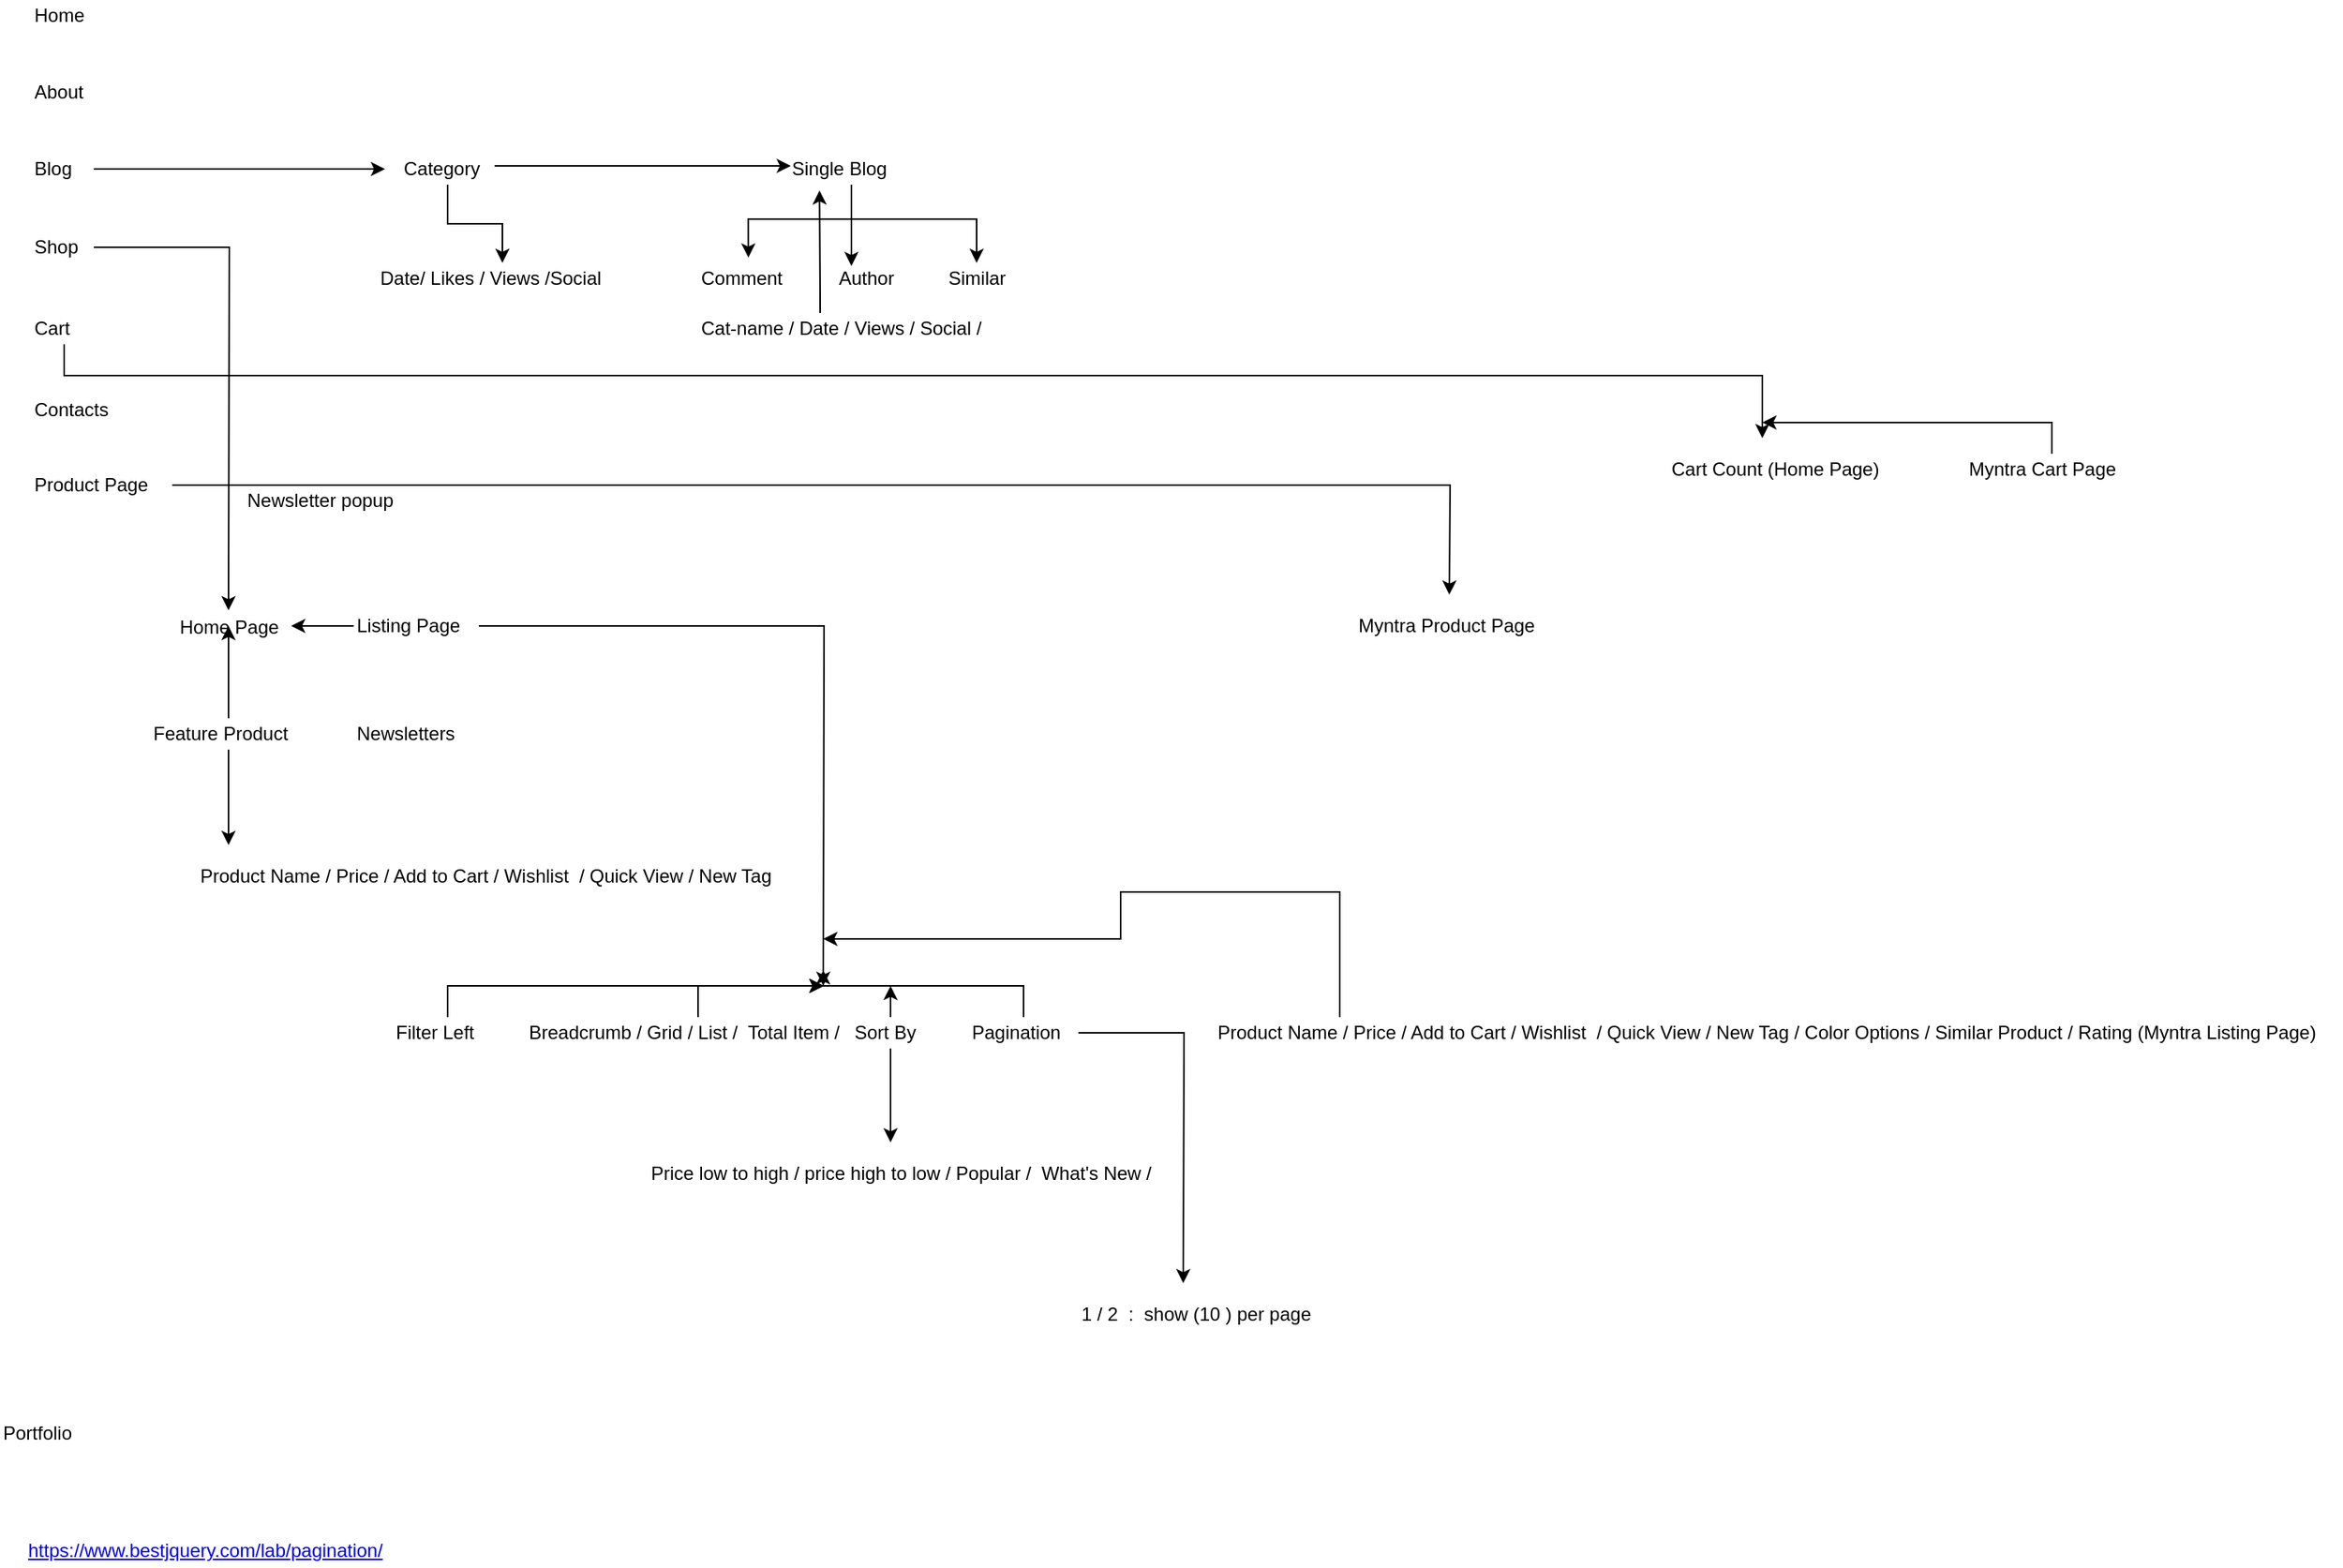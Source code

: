 <mxfile version="12.2.7" type="device" pages="1"><diagram id="MfmGky1GcZJtnm-PhoVR" name="Page-1"><mxGraphModel dx="1648" dy="780" grid="1" gridSize="10" guides="1" tooltips="1" connect="1" arrows="1" fold="1" page="1" pageScale="1" pageWidth="850" pageHeight="1100" math="0" shadow="0"><root><mxCell id="0"/><mxCell id="1" parent="0"/><mxCell id="YLkKvS7lNuS4yfmBoumW-2" value="Home&lt;br&gt;" style="text;html=1;resizable=0;points=[];autosize=1;align=left;verticalAlign=top;spacingTop=-4;" parent="1" vertex="1"><mxGeometry x="54" y="90" width="50" height="20" as="geometry"/></mxCell><mxCell id="YLkKvS7lNuS4yfmBoumW-4" value="About&lt;br&gt;" style="text;html=1;resizable=0;points=[];autosize=1;align=left;verticalAlign=top;spacingTop=-4;" parent="1" vertex="1"><mxGeometry x="54" y="139" width="50" height="20" as="geometry"/></mxCell><mxCell id="YLkKvS7lNuS4yfmBoumW-7" style="edgeStyle=orthogonalEdgeStyle;rounded=0;orthogonalLoop=1;jettySize=auto;html=1;" parent="1" source="YLkKvS7lNuS4yfmBoumW-5" edge="1"><mxGeometry relative="1" as="geometry"><mxPoint x="280" y="198" as="targetPoint"/></mxGeometry></mxCell><mxCell id="YLkKvS7lNuS4yfmBoumW-5" value="Blog&lt;br&gt;" style="text;html=1;resizable=0;points=[];autosize=1;align=left;verticalAlign=top;spacingTop=-4;" parent="1" vertex="1"><mxGeometry x="54" y="188" width="40" height="20" as="geometry"/></mxCell><mxCell id="YLkKvS7lNuS4yfmBoumW-31" style="edgeStyle=orthogonalEdgeStyle;rounded=0;orthogonalLoop=1;jettySize=auto;html=1;" parent="1" source="YLkKvS7lNuS4yfmBoumW-6" edge="1"><mxGeometry relative="1" as="geometry"><mxPoint x="180" y="480" as="targetPoint"/></mxGeometry></mxCell><mxCell id="YLkKvS7lNuS4yfmBoumW-32" value="Home Page&lt;br&gt;" style="text;html=1;resizable=0;points=[];align=center;verticalAlign=middle;labelBackgroundColor=#ffffff;" parent="YLkKvS7lNuS4yfmBoumW-31" vertex="1" connectable="0"><mxGeometry x="0.685" y="5" relative="1" as="geometry"><mxPoint x="-5" y="60.5" as="offset"/></mxGeometry></mxCell><mxCell id="YLkKvS7lNuS4yfmBoumW-6" value="Shop&lt;br&gt;" style="text;html=1;resizable=0;points=[];autosize=1;align=left;verticalAlign=top;spacingTop=-4;" parent="1" vertex="1"><mxGeometry x="54" y="238" width="40" height="20" as="geometry"/></mxCell><mxCell id="YLkKvS7lNuS4yfmBoumW-9" style="edgeStyle=orthogonalEdgeStyle;rounded=0;orthogonalLoop=1;jettySize=auto;html=1;entryX=0.016;entryY=0.4;entryDx=0;entryDy=0;entryPerimeter=0;" parent="1" source="YLkKvS7lNuS4yfmBoumW-8" target="YLkKvS7lNuS4yfmBoumW-10" edge="1"><mxGeometry relative="1" as="geometry"><mxPoint x="410" y="198" as="targetPoint"/><Array as="points"><mxPoint x="390" y="196"/><mxPoint x="390" y="196"/></Array></mxGeometry></mxCell><mxCell id="YLkKvS7lNuS4yfmBoumW-25" style="edgeStyle=orthogonalEdgeStyle;rounded=0;orthogonalLoop=1;jettySize=auto;html=1;" parent="1" source="YLkKvS7lNuS4yfmBoumW-8" target="YLkKvS7lNuS4yfmBoumW-23" edge="1"><mxGeometry relative="1" as="geometry"/></mxCell><mxCell id="YLkKvS7lNuS4yfmBoumW-8" value="Category&lt;br&gt;" style="text;html=1;resizable=0;points=[];autosize=1;align=left;verticalAlign=top;spacingTop=-4;" parent="1" vertex="1"><mxGeometry x="290" y="188" width="60" height="20" as="geometry"/></mxCell><mxCell id="YLkKvS7lNuS4yfmBoumW-11" style="edgeStyle=orthogonalEdgeStyle;rounded=0;orthogonalLoop=1;jettySize=auto;html=1;" parent="1" source="YLkKvS7lNuS4yfmBoumW-10" edge="1"><mxGeometry relative="1" as="geometry"><mxPoint x="578" y="260" as="targetPoint"/></mxGeometry></mxCell><mxCell id="YLkKvS7lNuS4yfmBoumW-19" style="edgeStyle=orthogonalEdgeStyle;rounded=0;orthogonalLoop=1;jettySize=auto;html=1;" parent="1" source="YLkKvS7lNuS4yfmBoumW-10" target="YLkKvS7lNuS4yfmBoumW-14" edge="1"><mxGeometry relative="1" as="geometry"><Array as="points"><mxPoint x="578" y="230"/><mxPoint x="658" y="230"/></Array></mxGeometry></mxCell><mxCell id="YLkKvS7lNuS4yfmBoumW-20" style="edgeStyle=orthogonalEdgeStyle;rounded=0;orthogonalLoop=1;jettySize=auto;html=1;entryX=0.353;entryY=-0.171;entryDx=0;entryDy=0;entryPerimeter=0;" parent="1" source="YLkKvS7lNuS4yfmBoumW-10" edge="1"><mxGeometry relative="1" as="geometry"><mxPoint x="512.143" y="254.571" as="targetPoint"/><Array as="points"><mxPoint x="578" y="230"/><mxPoint x="512" y="230"/></Array></mxGeometry></mxCell><mxCell id="YLkKvS7lNuS4yfmBoumW-10" value="Single Blog&lt;br&gt;" style="text;html=1;resizable=0;points=[];autosize=1;align=left;verticalAlign=top;spacingTop=-4;" parent="1" vertex="1"><mxGeometry x="538" y="188" width="80" height="20" as="geometry"/></mxCell><mxCell id="YLkKvS7lNuS4yfmBoumW-12" value="Comment&lt;br&gt;" style="text;html=1;resizable=0;points=[];autosize=1;align=left;verticalAlign=top;spacingTop=-4;" parent="1" vertex="1"><mxGeometry x="480" y="258" width="70" height="20" as="geometry"/></mxCell><mxCell id="YLkKvS7lNuS4yfmBoumW-13" value="Author&lt;br&gt;" style="text;html=1;resizable=0;points=[];autosize=1;align=left;verticalAlign=top;spacingTop=-4;" parent="1" vertex="1"><mxGeometry x="568" y="258" width="50" height="20" as="geometry"/></mxCell><mxCell id="YLkKvS7lNuS4yfmBoumW-14" value="Similar&lt;br&gt;" style="text;html=1;resizable=0;points=[];autosize=1;align=left;verticalAlign=top;spacingTop=-4;" parent="1" vertex="1"><mxGeometry x="638" y="258" width="50" height="20" as="geometry"/></mxCell><mxCell id="YLkKvS7lNuS4yfmBoumW-22" value="Contacts&lt;br&gt;" style="text;html=1;resizable=0;points=[];autosize=1;align=left;verticalAlign=top;spacingTop=-4;" parent="1" vertex="1"><mxGeometry x="54" y="342" width="60" height="20" as="geometry"/></mxCell><mxCell id="YLkKvS7lNuS4yfmBoumW-23" value="Date/ Likes / Views /Social" style="text;html=1;resizable=0;points=[];autosize=1;align=left;verticalAlign=top;spacingTop=-4;" parent="1" vertex="1"><mxGeometry x="275" y="258" width="160" height="20" as="geometry"/></mxCell><mxCell id="YLkKvS7lNuS4yfmBoumW-27" style="edgeStyle=orthogonalEdgeStyle;rounded=0;orthogonalLoop=1;jettySize=auto;html=1;entryX=0.245;entryY=1.186;entryDx=0;entryDy=0;entryPerimeter=0;" parent="1" source="YLkKvS7lNuS4yfmBoumW-26" target="YLkKvS7lNuS4yfmBoumW-10" edge="1"><mxGeometry relative="1" as="geometry"><Array as="points"><mxPoint x="558" y="280"/><mxPoint x="558" y="280"/></Array></mxGeometry></mxCell><mxCell id="YLkKvS7lNuS4yfmBoumW-26" value="Cat-name / Date / Views / Social /&amp;nbsp;" style="text;html=1;resizable=0;points=[];autosize=1;align=left;verticalAlign=top;spacingTop=-4;" parent="1" vertex="1"><mxGeometry x="480" y="290" width="200" height="20" as="geometry"/></mxCell><mxCell id="YLkKvS7lNuS4yfmBoumW-66" style="edgeStyle=orthogonalEdgeStyle;rounded=0;orthogonalLoop=1;jettySize=auto;html=1;" parent="1" source="YLkKvS7lNuS4yfmBoumW-28" edge="1"><mxGeometry relative="1" as="geometry"><mxPoint x="1160" y="370" as="targetPoint"/><Array as="points"><mxPoint x="75" y="330"/><mxPoint x="1160" y="330"/></Array></mxGeometry></mxCell><mxCell id="YLkKvS7lNuS4yfmBoumW-28" value="Cart&lt;br&gt;" style="text;html=1;resizable=0;points=[];autosize=1;align=left;verticalAlign=top;spacingTop=-4;" parent="1" vertex="1"><mxGeometry x="54" y="290" width="40" height="20" as="geometry"/></mxCell><mxCell id="YLkKvS7lNuS4yfmBoumW-33" value="Newsletter popup&lt;br&gt;" style="text;html=1;resizable=0;points=[];autosize=1;align=left;verticalAlign=top;spacingTop=-4;" parent="1" vertex="1"><mxGeometry x="190" y="400" width="110" height="20" as="geometry"/></mxCell><mxCell id="YLkKvS7lNuS4yfmBoumW-36" style="edgeStyle=orthogonalEdgeStyle;rounded=0;orthogonalLoop=1;jettySize=auto;html=1;" parent="1" source="YLkKvS7lNuS4yfmBoumW-34" edge="1"><mxGeometry relative="1" as="geometry"><mxPoint x="180" y="490" as="targetPoint"/></mxGeometry></mxCell><mxCell id="YLkKvS7lNuS4yfmBoumW-38" style="edgeStyle=orthogonalEdgeStyle;rounded=0;orthogonalLoop=1;jettySize=auto;html=1;" parent="1" source="YLkKvS7lNuS4yfmBoumW-34" edge="1"><mxGeometry relative="1" as="geometry"><mxPoint x="180" y="630" as="targetPoint"/></mxGeometry></mxCell><mxCell id="YLkKvS7lNuS4yfmBoumW-34" value="Feature Product&lt;br&gt;" style="text;html=1;resizable=0;points=[];autosize=1;align=left;verticalAlign=top;spacingTop=-4;" parent="1" vertex="1"><mxGeometry x="130" y="549" width="100" height="20" as="geometry"/></mxCell><mxCell id="YLkKvS7lNuS4yfmBoumW-37" value="Newsletters&lt;br&gt;" style="text;html=1;resizable=0;points=[];autosize=1;align=left;verticalAlign=top;spacingTop=-4;" parent="1" vertex="1"><mxGeometry x="260" y="549" width="80" height="20" as="geometry"/></mxCell><mxCell id="YLkKvS7lNuS4yfmBoumW-39" value="Product Name / Price / Add to Cart / Wishlist&amp;nbsp; / Quick View / New Tag&lt;br&gt;" style="text;html=1;resizable=0;points=[];autosize=1;align=left;verticalAlign=top;spacingTop=-4;" parent="1" vertex="1"><mxGeometry x="160" y="640" width="380" height="20" as="geometry"/></mxCell><mxCell id="YLkKvS7lNuS4yfmBoumW-47" style="edgeStyle=orthogonalEdgeStyle;rounded=0;orthogonalLoop=1;jettySize=auto;html=1;" parent="1" source="YLkKvS7lNuS4yfmBoumW-40" edge="1"><mxGeometry relative="1" as="geometry"><mxPoint x="220" y="490" as="targetPoint"/></mxGeometry></mxCell><mxCell id="YLkKvS7lNuS4yfmBoumW-48" style="edgeStyle=orthogonalEdgeStyle;rounded=0;orthogonalLoop=1;jettySize=auto;html=1;" parent="1" source="YLkKvS7lNuS4yfmBoumW-40" edge="1"><mxGeometry relative="1" as="geometry"><mxPoint x="560" y="720" as="targetPoint"/></mxGeometry></mxCell><mxCell id="YLkKvS7lNuS4yfmBoumW-40" value="Listing Page&lt;br&gt;" style="text;html=1;resizable=0;points=[];autosize=1;align=left;verticalAlign=top;spacingTop=-4;" parent="1" vertex="1"><mxGeometry x="260" y="480" width="80" height="20" as="geometry"/></mxCell><mxCell id="YLkKvS7lNuS4yfmBoumW-59" style="edgeStyle=orthogonalEdgeStyle;rounded=0;orthogonalLoop=1;jettySize=auto;html=1;" parent="1" source="YLkKvS7lNuS4yfmBoumW-49" edge="1"><mxGeometry relative="1" as="geometry"><mxPoint x="560" y="720" as="targetPoint"/></mxGeometry></mxCell><mxCell id="YLkKvS7lNuS4yfmBoumW-49" value="Breadcrumb / Grid / List /&amp;nbsp; Total Item /&amp;nbsp;" style="text;html=1;resizable=0;points=[];autosize=1;align=left;verticalAlign=top;spacingTop=-4;" parent="1" vertex="1"><mxGeometry x="370" y="740" width="220" height="20" as="geometry"/></mxCell><mxCell id="YLkKvS7lNuS4yfmBoumW-51" style="edgeStyle=orthogonalEdgeStyle;rounded=0;orthogonalLoop=1;jettySize=auto;html=1;" parent="1" source="YLkKvS7lNuS4yfmBoumW-50" edge="1"><mxGeometry relative="1" as="geometry"><mxPoint x="603" y="820" as="targetPoint"/></mxGeometry></mxCell><mxCell id="YLkKvS7lNuS4yfmBoumW-61" style="edgeStyle=orthogonalEdgeStyle;rounded=0;orthogonalLoop=1;jettySize=auto;html=1;" parent="1" source="YLkKvS7lNuS4yfmBoumW-50" edge="1"><mxGeometry relative="1" as="geometry"><mxPoint x="603" y="720" as="targetPoint"/></mxGeometry></mxCell><mxCell id="YLkKvS7lNuS4yfmBoumW-50" value="Sort By&lt;br&gt;" style="text;html=1;resizable=0;points=[];autosize=1;align=left;verticalAlign=top;spacingTop=-4;" parent="1" vertex="1"><mxGeometry x="578" y="740" width="50" height="20" as="geometry"/></mxCell><mxCell id="YLkKvS7lNuS4yfmBoumW-52" value="Price low to high / price high to low / Popular /&amp;nbsp; What's New /&amp;nbsp;" style="text;html=1;resizable=0;points=[];autosize=1;align=left;verticalAlign=top;spacingTop=-4;" parent="1" vertex="1"><mxGeometry x="448" y="830" width="340" height="20" as="geometry"/></mxCell><mxCell id="YLkKvS7lNuS4yfmBoumW-55" style="edgeStyle=orthogonalEdgeStyle;rounded=0;orthogonalLoop=1;jettySize=auto;html=1;" parent="1" source="YLkKvS7lNuS4yfmBoumW-54" edge="1"><mxGeometry relative="1" as="geometry"><mxPoint x="790" y="910" as="targetPoint"/></mxGeometry></mxCell><mxCell id="YLkKvS7lNuS4yfmBoumW-60" style="edgeStyle=orthogonalEdgeStyle;rounded=0;orthogonalLoop=1;jettySize=auto;html=1;" parent="1" source="YLkKvS7lNuS4yfmBoumW-54" edge="1"><mxGeometry relative="1" as="geometry"><mxPoint x="560" y="710" as="targetPoint"/><Array as="points"><mxPoint x="688" y="720"/><mxPoint x="560" y="720"/></Array></mxGeometry></mxCell><mxCell id="YLkKvS7lNuS4yfmBoumW-54" value="Pagination&lt;br&gt;" style="text;html=1;resizable=0;points=[];autosize=1;align=left;verticalAlign=top;spacingTop=-4;" parent="1" vertex="1"><mxGeometry x="653" y="740" width="70" height="20" as="geometry"/></mxCell><mxCell id="YLkKvS7lNuS4yfmBoumW-56" value="1 / 2&amp;nbsp; :&amp;nbsp; show (10 ) per page" style="text;html=1;resizable=0;points=[];autosize=1;align=left;verticalAlign=top;spacingTop=-4;" parent="1" vertex="1"><mxGeometry x="723" y="920" width="160" height="20" as="geometry"/></mxCell><mxCell id="YLkKvS7lNuS4yfmBoumW-58" style="edgeStyle=orthogonalEdgeStyle;rounded=0;orthogonalLoop=1;jettySize=auto;html=1;" parent="1" source="YLkKvS7lNuS4yfmBoumW-57" edge="1"><mxGeometry relative="1" as="geometry"><mxPoint x="560" y="720" as="targetPoint"/><Array as="points"><mxPoint x="320" y="720"/></Array></mxGeometry></mxCell><mxCell id="YLkKvS7lNuS4yfmBoumW-57" value="Filter Left&lt;br&gt;" style="text;html=1;resizable=0;points=[];autosize=1;align=left;verticalAlign=top;spacingTop=-4;" parent="1" vertex="1"><mxGeometry x="285" y="740" width="70" height="20" as="geometry"/></mxCell><mxCell id="YLkKvS7lNuS4yfmBoumW-62" value="&lt;span style=&quot;color: rgba(0 , 0 , 0 , 0) ; font-family: monospace ; font-size: 0px&quot;&gt;%3CmxGraphModel%3E%3Croot%3E%3CmxCell%20id%3D%220%22%2F%3E%3CmxCell%20id%3D%221%22%20parent%3D%220%22%2F%3E%3CmxCell%20id%3D%222%22%20value%3D%22Product%20Name%20%2F%20Price%20%2F%20Add%20to%20Cart%20%2F%20Wishlist%26amp%3Bnbsp%3B%20%2F%20Quick%20View%20%2F%20New%20Tag%26lt%3Bbr%26gt%3B%22%20style%3D%22text%3Bhtml%3D1%3Bresizable%3D0%3Bpoints%3D%5B%5D%3Bautosize%3D1%3Balign%3Dleft%3BverticalAlign%3Dtop%3BspacingTop%3D-4%3B%22%20vertex%3D%221%22%20parent%3D%221%22%3E%3CmxGeometry%20x%3D%22160%22%20y%3D%22640%22%20width%3D%22380%22%20height%3D%2220%22%20as%3D%22geometry%22%2F%3E%3C%2FmxCell%3E%3C%2Froot%3E%3C%2FmxGraphModel%3E&lt;/span&gt;" style="text;html=1;resizable=0;points=[];autosize=1;align=left;verticalAlign=top;spacingTop=-4;" parent="1" vertex="1"><mxGeometry x="918" y="793" width="20" height="20" as="geometry"/></mxCell><mxCell id="YLkKvS7lNuS4yfmBoumW-64" style="edgeStyle=orthogonalEdgeStyle;rounded=0;orthogonalLoop=1;jettySize=auto;html=1;" parent="1" source="YLkKvS7lNuS4yfmBoumW-63" edge="1"><mxGeometry relative="1" as="geometry"><mxPoint x="560" y="690" as="targetPoint"/><Array as="points"><mxPoint x="890" y="660"/><mxPoint x="750" y="660"/></Array></mxGeometry></mxCell><mxCell id="YLkKvS7lNuS4yfmBoumW-63" value="Product Name / Price / Add to Cart / Wishlist&amp;nbsp; / Quick View / New Tag / Color Options / Similar Product / Rating (Myntra Listing Page)" style="text;html=1;resizable=0;points=[];autosize=1;align=left;verticalAlign=top;spacingTop=-4;" parent="1" vertex="1"><mxGeometry x="810" y="740" width="720" height="20" as="geometry"/></mxCell><mxCell id="YLkKvS7lNuS4yfmBoumW-67" value="Cart Count (Home Page)" style="text;html=1;resizable=0;points=[];autosize=1;align=left;verticalAlign=top;spacingTop=-4;" parent="1" vertex="1"><mxGeometry x="1100" y="380" width="150" height="20" as="geometry"/></mxCell><mxCell id="YLkKvS7lNuS4yfmBoumW-69" style="edgeStyle=orthogonalEdgeStyle;rounded=0;orthogonalLoop=1;jettySize=auto;html=1;" parent="1" source="YLkKvS7lNuS4yfmBoumW-68" edge="1"><mxGeometry relative="1" as="geometry"><mxPoint x="960" y="470" as="targetPoint"/></mxGeometry></mxCell><mxCell id="YLkKvS7lNuS4yfmBoumW-68" value="Product Page&lt;br&gt;" style="text;html=1;resizable=0;points=[];autosize=1;align=left;verticalAlign=top;spacingTop=-4;" parent="1" vertex="1"><mxGeometry x="54" y="390" width="90" height="20" as="geometry"/></mxCell><mxCell id="YLkKvS7lNuS4yfmBoumW-72" value="Myntra Product Page" style="text;html=1;resizable=0;points=[];autosize=1;align=left;verticalAlign=top;spacingTop=-4;" parent="1" vertex="1"><mxGeometry x="900" y="480" width="130" height="20" as="geometry"/></mxCell><mxCell id="YLkKvS7lNuS4yfmBoumW-75" style="edgeStyle=orthogonalEdgeStyle;rounded=0;orthogonalLoop=1;jettySize=auto;html=1;" parent="1" source="YLkKvS7lNuS4yfmBoumW-73" edge="1"><mxGeometry relative="1" as="geometry"><mxPoint x="1160" y="360" as="targetPoint"/><Array as="points"><mxPoint x="1345" y="360"/></Array></mxGeometry></mxCell><mxCell id="YLkKvS7lNuS4yfmBoumW-73" value="Myntra Cart Page" style="text;html=1;resizable=0;points=[];autosize=1;align=left;verticalAlign=top;spacingTop=-4;" parent="1" vertex="1"><mxGeometry x="1290" y="380" width="110" height="20" as="geometry"/></mxCell><mxCell id="jkZ32l__oKjNByXR1NG1-1" value="Portfolio&lt;br&gt;" style="text;html=1;resizable=0;points=[];autosize=1;align=left;verticalAlign=top;spacingTop=-4;" vertex="1" parent="1"><mxGeometry x="34" y="996" width="60" height="20" as="geometry"/></mxCell><mxCell id="jkZ32l__oKjNByXR1NG1-2" value="&lt;a href=&quot;https://www.bestjquery.com/lab/pagination/&quot;&gt;https://www.bestjquery.com/lab/pagination/&lt;/a&gt;" style="text;html=1;resizable=0;points=[];autosize=1;align=left;verticalAlign=top;spacingTop=-4;" vertex="1" parent="1"><mxGeometry x="50" y="1071" width="240" height="20" as="geometry"/></mxCell></root></mxGraphModel></diagram></mxfile>